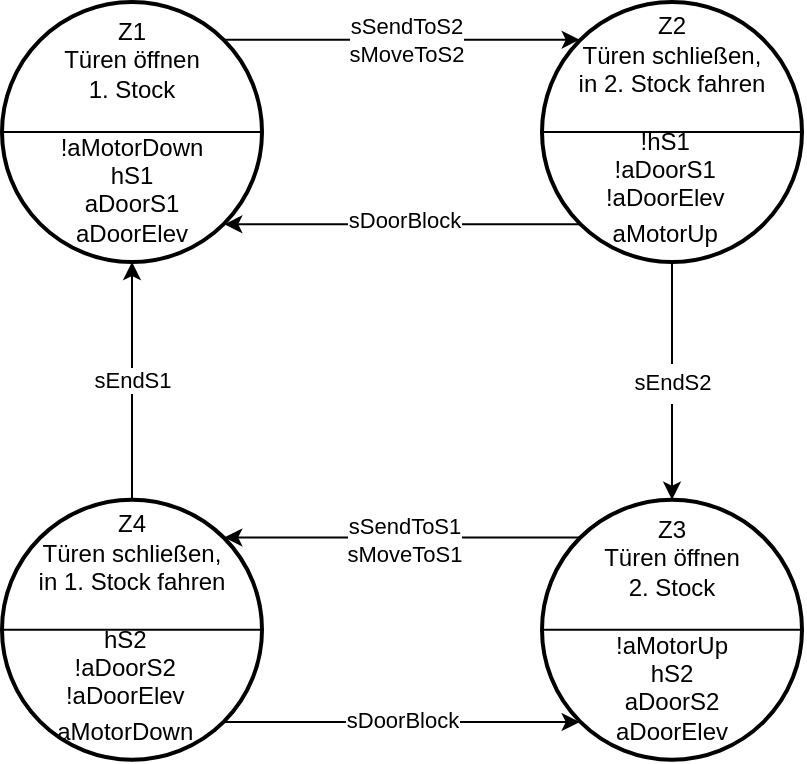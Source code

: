 <mxfile version="17.4.6" type="device"><diagram id="MqeDcTIlrEhnjvKNrIl-" name="Page-1"><mxGraphModel dx="868" dy="474" grid="1" gridSize="10" guides="1" tooltips="1" connect="1" arrows="1" fold="1" page="1" pageScale="1" pageWidth="827" pageHeight="1169" math="0" shadow="0"><root><mxCell id="0"/><mxCell id="1" parent="0"/><mxCell id="8Za78vUWCWenzGWfCoYp-3" value="Z1&lt;br&gt;Türen öffnen&lt;br&gt;1. Stock&lt;br&gt;&lt;br&gt;&lt;table border=&quot;0&quot; cellpadding=&quot;0&quot; cellspacing=&quot;0&quot; width=&quot;87&quot; style=&quot;border-collapse: collapse ; width: 65pt&quot;&gt;&lt;tbody&gt;&lt;tr style=&quot;height: 15.0pt&quot;&gt;  &lt;td height=&quot;20&quot; width=&quot;87&quot; style=&quot;height: 15.0pt ; width: 65pt&quot;&gt;!aMotorDown&lt;br&gt;hS1&lt;br&gt;aDoorS1&lt;br&gt;aDoorElev&lt;br&gt;&lt;/td&gt;&lt;/tr&gt;&lt;/tbody&gt;&lt;/table&gt;" style="strokeWidth=2;html=1;shape=mxgraph.flowchart.start_2;whiteSpace=wrap;" vertex="1" parent="1"><mxGeometry x="214" y="160" width="130" height="130" as="geometry"/></mxCell><mxCell id="8Za78vUWCWenzGWfCoYp-5" value="" style="endArrow=classic;html=1;rounded=0;entryX=0.5;entryY=1;entryDx=0;entryDy=0;entryPerimeter=0;exitX=0.5;exitY=0;exitDx=0;exitDy=0;exitPerimeter=0;" edge="1" parent="1" source="8Za78vUWCWenzGWfCoYp-17" target="8Za78vUWCWenzGWfCoYp-3"><mxGeometry width="50" height="50" relative="1" as="geometry"><mxPoint x="264" y="283.85" as="sourcePoint"/><mxPoint x="494" y="388.85" as="targetPoint"/></mxGeometry></mxCell><mxCell id="8Za78vUWCWenzGWfCoYp-6" value="sEndS1" style="edgeLabel;html=1;align=center;verticalAlign=middle;resizable=0;points=[];" vertex="1" connectable="0" parent="8Za78vUWCWenzGWfCoYp-5"><mxGeometry x="0.109" y="-1" relative="1" as="geometry"><mxPoint x="-1" y="6" as="offset"/></mxGeometry></mxCell><mxCell id="8Za78vUWCWenzGWfCoYp-7" value="Z2&lt;br&gt;Türen schließen,&lt;br&gt;in 2. Stock fahren&lt;br&gt;&lt;br&gt;&lt;table border=&quot;0&quot; cellpadding=&quot;0&quot; cellspacing=&quot;0&quot; width=&quot;87&quot; style=&quot;border-collapse: collapse ; width: 65pt&quot;&gt;&lt;tbody&gt;&lt;tr style=&quot;height: 15.0pt&quot;&gt;  &lt;td height=&quot;20&quot; width=&quot;87&quot; style=&quot;height: 15.0pt ; width: 65pt&quot;&gt;!hS1&lt;br&gt;!aDoorS1&lt;br&gt;!aDoorElev&lt;br&gt;&lt;table border=&quot;0&quot; cellpadding=&quot;0&quot; cellspacing=&quot;0&quot; width=&quot;87&quot; style=&quot;border-collapse: collapse ; width: 65pt&quot;&gt;&lt;tbody&gt;&lt;tr style=&quot;height: 15.0pt&quot;&gt;  &lt;td height=&quot;20&quot; width=&quot;87&quot; style=&quot;height: 15.0pt ; width: 65pt&quot;&gt;aMotorUp&lt;/td&gt;&lt;/tr&gt;&lt;/tbody&gt;&lt;/table&gt;&lt;/td&gt;&lt;/tr&gt;&lt;/tbody&gt;&lt;/table&gt;" style="strokeWidth=2;html=1;shape=mxgraph.flowchart.start_2;whiteSpace=wrap;" vertex="1" parent="1"><mxGeometry x="484" y="160" width="130" height="130" as="geometry"/></mxCell><mxCell id="8Za78vUWCWenzGWfCoYp-8" value="" style="endArrow=classic;html=1;rounded=0;entryX=0.145;entryY=0.145;entryDx=0;entryDy=0;entryPerimeter=0;exitX=0.855;exitY=0.145;exitDx=0;exitDy=0;exitPerimeter=0;" edge="1" parent="1" source="8Za78vUWCWenzGWfCoYp-3" target="8Za78vUWCWenzGWfCoYp-7"><mxGeometry width="50" height="50" relative="1" as="geometry"><mxPoint x="204" y="380" as="sourcePoint"/><mxPoint x="254" y="330" as="targetPoint"/></mxGeometry></mxCell><mxCell id="8Za78vUWCWenzGWfCoYp-9" value="sSendToS2&lt;br&gt;sMoveToS2" style="edgeLabel;html=1;align=center;verticalAlign=middle;resizable=0;points=[];" vertex="1" connectable="0" parent="8Za78vUWCWenzGWfCoYp-8"><mxGeometry x="0.2" y="-2" relative="1" as="geometry"><mxPoint x="-16" y="-2" as="offset"/></mxGeometry></mxCell><mxCell id="8Za78vUWCWenzGWfCoYp-10" value="" style="endArrow=classic;html=1;rounded=0;exitX=0.145;exitY=0.855;exitDx=0;exitDy=0;exitPerimeter=0;entryX=0.855;entryY=0.855;entryDx=0;entryDy=0;entryPerimeter=0;" edge="1" parent="1" source="8Za78vUWCWenzGWfCoYp-7" target="8Za78vUWCWenzGWfCoYp-3"><mxGeometry width="50" height="50" relative="1" as="geometry"><mxPoint x="204" y="360" as="sourcePoint"/><mxPoint x="254" y="310" as="targetPoint"/></mxGeometry></mxCell><mxCell id="8Za78vUWCWenzGWfCoYp-11" value="sDoorBlock" style="edgeLabel;html=1;align=center;verticalAlign=middle;resizable=0;points=[];" vertex="1" connectable="0" parent="8Za78vUWCWenzGWfCoYp-10"><mxGeometry x="-0.148" y="3" relative="1" as="geometry"><mxPoint x="-13" y="-5" as="offset"/></mxGeometry></mxCell><mxCell id="8Za78vUWCWenzGWfCoYp-14" value="" style="endArrow=classic;html=1;rounded=0;exitX=0.5;exitY=1;exitDx=0;exitDy=0;exitPerimeter=0;entryX=0.5;entryY=0;entryDx=0;entryDy=0;entryPerimeter=0;" edge="1" parent="1" source="8Za78vUWCWenzGWfCoYp-7" target="8Za78vUWCWenzGWfCoYp-16"><mxGeometry width="50" height="50" relative="1" as="geometry"><mxPoint x="484" y="498.85" as="sourcePoint"/><mxPoint x="779" y="448.85" as="targetPoint"/></mxGeometry></mxCell><mxCell id="8Za78vUWCWenzGWfCoYp-15" value="&lt;table border=&quot;0&quot; cellpadding=&quot;0&quot; cellspacing=&quot;0&quot; width=&quot;87&quot; style=&quot;border-collapse: collapse ; width: 65pt&quot;&gt;&lt;tbody&gt;&lt;tr style=&quot;height: 15.0pt&quot;&gt;  &lt;td height=&quot;20&quot; width=&quot;87&quot; style=&quot;height: 15.0pt ; width: 65pt&quot;&gt;sEndS2&lt;/td&gt;&lt;/tr&gt;&lt;/tbody&gt;&lt;/table&gt;" style="edgeLabel;html=1;align=center;verticalAlign=middle;resizable=0;points=[];" vertex="1" connectable="0" parent="8Za78vUWCWenzGWfCoYp-14"><mxGeometry x="-0.32" y="2" relative="1" as="geometry"><mxPoint x="-2" y="19" as="offset"/></mxGeometry></mxCell><mxCell id="8Za78vUWCWenzGWfCoYp-16" value="Z3&lt;br&gt;Türen öffnen&lt;br&gt;2. Stock&lt;br&gt;&lt;br&gt;&lt;table border=&quot;0&quot; cellpadding=&quot;0&quot; cellspacing=&quot;0&quot; width=&quot;87&quot; style=&quot;border-collapse: collapse ; width: 65pt&quot;&gt;&lt;tbody&gt;&lt;tr style=&quot;height: 15.0pt&quot;&gt;  &lt;td height=&quot;20&quot; width=&quot;87&quot; style=&quot;height: 15.0pt ; width: 65pt&quot;&gt;!aMotorUp&lt;br&gt;hS2&lt;br&gt;aDoorS2&lt;br&gt;aDoorElev&lt;br&gt;&lt;/td&gt;&lt;/tr&gt;&lt;/tbody&gt;&lt;/table&gt;" style="strokeWidth=2;html=1;shape=mxgraph.flowchart.start_2;whiteSpace=wrap;" vertex="1" parent="1"><mxGeometry x="484" y="408.85" width="130" height="130" as="geometry"/></mxCell><mxCell id="8Za78vUWCWenzGWfCoYp-17" value="Z4&lt;br&gt;Türen schließen,&lt;br&gt;in 1. Stock fahren&lt;br&gt;&lt;br&gt;&lt;table border=&quot;0&quot; cellpadding=&quot;0&quot; cellspacing=&quot;0&quot; width=&quot;87&quot; style=&quot;border-collapse: collapse ; width: 65pt&quot;&gt;&lt;tbody&gt;&lt;tr style=&quot;height: 15.0pt&quot;&gt;  &lt;td height=&quot;20&quot; width=&quot;87&quot; style=&quot;height: 15.0pt ; width: 65pt&quot;&gt;hS2&lt;br&gt;!aDoorS2&lt;br&gt;!aDoorElev&lt;br&gt;&lt;table border=&quot;0&quot; cellpadding=&quot;0&quot; cellspacing=&quot;0&quot; width=&quot;87&quot; style=&quot;border-collapse: collapse ; width: 65pt&quot;&gt;&lt;tbody&gt;&lt;tr style=&quot;height: 15.0pt&quot;&gt;  &lt;td height=&quot;20&quot; width=&quot;87&quot; style=&quot;height: 15.0pt ; width: 65pt&quot;&gt;aMotorDown&lt;/td&gt;&lt;/tr&gt;&lt;/tbody&gt;&lt;/table&gt;&lt;/td&gt;&lt;/tr&gt;&lt;/tbody&gt;&lt;/table&gt;" style="strokeWidth=2;html=1;shape=mxgraph.flowchart.start_2;whiteSpace=wrap;" vertex="1" parent="1"><mxGeometry x="214" y="408.85" width="130" height="130" as="geometry"/></mxCell><mxCell id="8Za78vUWCWenzGWfCoYp-18" value="" style="endArrow=classic;html=1;rounded=0;entryX=0.855;entryY=0.145;entryDx=0;entryDy=0;entryPerimeter=0;exitX=0.145;exitY=0.145;exitDx=0;exitDy=0;exitPerimeter=0;" edge="1" parent="1" source="8Za78vUWCWenzGWfCoYp-16" target="8Za78vUWCWenzGWfCoYp-17"><mxGeometry width="50" height="50" relative="1" as="geometry"><mxPoint x="204.0" y="378.85" as="sourcePoint"/><mxPoint x="371.7" y="378.85" as="targetPoint"/></mxGeometry></mxCell><mxCell id="8Za78vUWCWenzGWfCoYp-19" value="sSendToS1&lt;br&gt;sMoveToS1" style="edgeLabel;html=1;align=center;verticalAlign=middle;resizable=0;points=[];" vertex="1" connectable="0" parent="8Za78vUWCWenzGWfCoYp-18"><mxGeometry x="0.2" y="-2" relative="1" as="geometry"><mxPoint x="18" y="3" as="offset"/></mxGeometry></mxCell><mxCell id="8Za78vUWCWenzGWfCoYp-20" value="" style="endArrow=classic;html=1;rounded=0;exitX=0.855;exitY=0.855;exitDx=0;exitDy=0;exitPerimeter=0;entryX=0.145;entryY=0.855;entryDx=0;entryDy=0;entryPerimeter=0;" edge="1" parent="1" source="8Za78vUWCWenzGWfCoYp-17" target="8Za78vUWCWenzGWfCoYp-16"><mxGeometry width="50" height="50" relative="1" as="geometry"><mxPoint x="461.7" y="568.85" as="sourcePoint"/><mxPoint x="294.0" y="568.85" as="targetPoint"/></mxGeometry></mxCell><mxCell id="8Za78vUWCWenzGWfCoYp-21" value="sDoorBlock" style="edgeLabel;html=1;align=center;verticalAlign=middle;resizable=0;points=[];" vertex="1" connectable="0" parent="8Za78vUWCWenzGWfCoYp-20"><mxGeometry x="-0.148" y="3" relative="1" as="geometry"><mxPoint x="13" y="2" as="offset"/></mxGeometry></mxCell><mxCell id="8Za78vUWCWenzGWfCoYp-22" value="" style="endArrow=none;html=1;rounded=0;exitX=0;exitY=0.5;exitDx=0;exitDy=0;exitPerimeter=0;entryX=1;entryY=0.5;entryDx=0;entryDy=0;entryPerimeter=0;" edge="1" parent="1" source="8Za78vUWCWenzGWfCoYp-3" target="8Za78vUWCWenzGWfCoYp-3"><mxGeometry width="50" height="50" relative="1" as="geometry"><mxPoint x="484" y="358.85" as="sourcePoint"/><mxPoint x="534" y="308.85" as="targetPoint"/></mxGeometry></mxCell><mxCell id="8Za78vUWCWenzGWfCoYp-23" value="" style="endArrow=none;html=1;rounded=0;exitX=0;exitY=0.5;exitDx=0;exitDy=0;exitPerimeter=0;entryX=1;entryY=0.5;entryDx=0;entryDy=0;entryPerimeter=0;" edge="1" parent="1" source="8Za78vUWCWenzGWfCoYp-7" target="8Za78vUWCWenzGWfCoYp-7"><mxGeometry width="50" height="50" relative="1" as="geometry"><mxPoint x="484" y="358.85" as="sourcePoint"/><mxPoint x="704" y="178.85" as="targetPoint"/></mxGeometry></mxCell><mxCell id="8Za78vUWCWenzGWfCoYp-24" value="" style="endArrow=none;html=1;rounded=0;exitX=0;exitY=0.5;exitDx=0;exitDy=0;exitPerimeter=0;entryX=1;entryY=0.5;entryDx=0;entryDy=0;entryPerimeter=0;" edge="1" parent="1" source="8Za78vUWCWenzGWfCoYp-17" target="8Za78vUWCWenzGWfCoYp-17"><mxGeometry width="50" height="50" relative="1" as="geometry"><mxPoint x="484" y="418.85" as="sourcePoint"/><mxPoint x="534" y="368.85" as="targetPoint"/></mxGeometry></mxCell><mxCell id="8Za78vUWCWenzGWfCoYp-25" value="" style="endArrow=none;html=1;rounded=0;exitX=0;exitY=0.5;exitDx=0;exitDy=0;exitPerimeter=0;entryX=1;entryY=0.5;entryDx=0;entryDy=0;entryPerimeter=0;" edge="1" parent="1" source="8Za78vUWCWenzGWfCoYp-16" target="8Za78vUWCWenzGWfCoYp-16"><mxGeometry width="50" height="50" relative="1" as="geometry"><mxPoint x="484" y="418.85" as="sourcePoint"/><mxPoint x="534" y="368.85" as="targetPoint"/></mxGeometry></mxCell></root></mxGraphModel></diagram></mxfile>